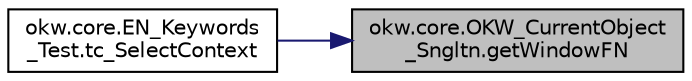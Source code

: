 digraph "okw.core.OKW_CurrentObject_Sngltn.getWindowFN"
{
 // INTERACTIVE_SVG=YES
 // LATEX_PDF_SIZE
  edge [fontname="Helvetica",fontsize="10",labelfontname="Helvetica",labelfontsize="10"];
  node [fontname="Helvetica",fontsize="10",shape=record];
  rankdir="RL";
  Node1 [label="okw.core.OKW_CurrentObject\l_Sngltn.getWindowFN",height=0.2,width=0.4,color="black", fillcolor="grey75", style="filled", fontcolor="black",tooltip="Ermittelt den FN des des aktuellen Fenster-Objektes."];
  Node1 -> Node2 [dir="back",color="midnightblue",fontsize="10",style="solid",fontname="Helvetica"];
  Node2 [label="okw.core.EN_Keywords\l_Test.tc_SelectContext",height=0.2,width=0.4,color="black", fillcolor="white", style="filled",URL="$classokw_1_1core_1_1_e_n___keywords___test.html#a3d064e43da6595b9259cf14ba9eb5508",tooltip=" "];
}
